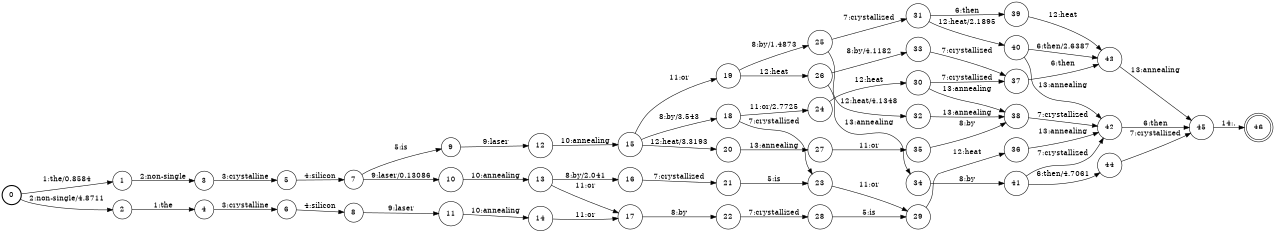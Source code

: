 digraph FST {
rankdir = LR;
size = "8.5,11";
label = "";
center = 1;
orientation = Portrait;
ranksep = "0.4";
nodesep = "0.25";
0 [label = "0", shape = circle, style = bold, fontsize = 14]
	0 -> 1 [label = "1:the/0.8584", fontsize = 14];
	0 -> 2 [label = "2:non-single/4.8711", fontsize = 14];
1 [label = "1", shape = circle, style = solid, fontsize = 14]
	1 -> 3 [label = "2:non-single", fontsize = 14];
2 [label = "2", shape = circle, style = solid, fontsize = 14]
	2 -> 4 [label = "1:the", fontsize = 14];
3 [label = "3", shape = circle, style = solid, fontsize = 14]
	3 -> 5 [label = "3:crystalline", fontsize = 14];
4 [label = "4", shape = circle, style = solid, fontsize = 14]
	4 -> 6 [label = "3:crystalline", fontsize = 14];
5 [label = "5", shape = circle, style = solid, fontsize = 14]
	5 -> 7 [label = "4:silicon", fontsize = 14];
6 [label = "6", shape = circle, style = solid, fontsize = 14]
	6 -> 8 [label = "4:silicon", fontsize = 14];
7 [label = "7", shape = circle, style = solid, fontsize = 14]
	7 -> 9 [label = "5:is", fontsize = 14];
	7 -> 10 [label = "9:laser/0.13086", fontsize = 14];
8 [label = "8", shape = circle, style = solid, fontsize = 14]
	8 -> 11 [label = "9:laser", fontsize = 14];
9 [label = "9", shape = circle, style = solid, fontsize = 14]
	9 -> 12 [label = "9:laser", fontsize = 14];
10 [label = "10", shape = circle, style = solid, fontsize = 14]
	10 -> 13 [label = "10:annealing", fontsize = 14];
11 [label = "11", shape = circle, style = solid, fontsize = 14]
	11 -> 14 [label = "10:annealing", fontsize = 14];
12 [label = "12", shape = circle, style = solid, fontsize = 14]
	12 -> 15 [label = "10:annealing", fontsize = 14];
13 [label = "13", shape = circle, style = solid, fontsize = 14]
	13 -> 16 [label = "8:by/2.041", fontsize = 14];
	13 -> 17 [label = "11:or", fontsize = 14];
14 [label = "14", shape = circle, style = solid, fontsize = 14]
	14 -> 17 [label = "11:or", fontsize = 14];
15 [label = "15", shape = circle, style = solid, fontsize = 14]
	15 -> 18 [label = "8:by/3.543", fontsize = 14];
	15 -> 19 [label = "11:or", fontsize = 14];
	15 -> 20 [label = "12:heat/3.3193", fontsize = 14];
16 [label = "16", shape = circle, style = solid, fontsize = 14]
	16 -> 21 [label = "7:crystallized", fontsize = 14];
17 [label = "17", shape = circle, style = solid, fontsize = 14]
	17 -> 22 [label = "8:by", fontsize = 14];
18 [label = "18", shape = circle, style = solid, fontsize = 14]
	18 -> 23 [label = "7:crystallized", fontsize = 14];
	18 -> 24 [label = "11:or/2.7725", fontsize = 14];
19 [label = "19", shape = circle, style = solid, fontsize = 14]
	19 -> 25 [label = "8:by/1.4873", fontsize = 14];
	19 -> 26 [label = "12:heat", fontsize = 14];
20 [label = "20", shape = circle, style = solid, fontsize = 14]
	20 -> 27 [label = "13:annealing", fontsize = 14];
21 [label = "21", shape = circle, style = solid, fontsize = 14]
	21 -> 23 [label = "5:is", fontsize = 14];
22 [label = "22", shape = circle, style = solid, fontsize = 14]
	22 -> 28 [label = "7:crystallized", fontsize = 14];
23 [label = "23", shape = circle, style = solid, fontsize = 14]
	23 -> 29 [label = "11:or", fontsize = 14];
24 [label = "24", shape = circle, style = solid, fontsize = 14]
	24 -> 30 [label = "12:heat", fontsize = 14];
25 [label = "25", shape = circle, style = solid, fontsize = 14]
	25 -> 31 [label = "7:crystallized", fontsize = 14];
	25 -> 32 [label = "12:heat/4.1348", fontsize = 14];
26 [label = "26", shape = circle, style = solid, fontsize = 14]
	26 -> 33 [label = "8:by/4.1182", fontsize = 14];
	26 -> 34 [label = "13:annealing", fontsize = 14];
27 [label = "27", shape = circle, style = solid, fontsize = 14]
	27 -> 35 [label = "11:or", fontsize = 14];
28 [label = "28", shape = circle, style = solid, fontsize = 14]
	28 -> 29 [label = "5:is", fontsize = 14];
29 [label = "29", shape = circle, style = solid, fontsize = 14]
	29 -> 36 [label = "12:heat", fontsize = 14];
30 [label = "30", shape = circle, style = solid, fontsize = 14]
	30 -> 37 [label = "7:crystallized", fontsize = 14];
	30 -> 38 [label = "13:annealing", fontsize = 14];
31 [label = "31", shape = circle, style = solid, fontsize = 14]
	31 -> 39 [label = "6:then", fontsize = 14];
	31 -> 40 [label = "12:heat/2.1895", fontsize = 14];
32 [label = "32", shape = circle, style = solid, fontsize = 14]
	32 -> 38 [label = "13:annealing", fontsize = 14];
33 [label = "33", shape = circle, style = solid, fontsize = 14]
	33 -> 37 [label = "7:crystallized", fontsize = 14];
34 [label = "34", shape = circle, style = solid, fontsize = 14]
	34 -> 41 [label = "8:by", fontsize = 14];
35 [label = "35", shape = circle, style = solid, fontsize = 14]
	35 -> 38 [label = "8:by", fontsize = 14];
36 [label = "36", shape = circle, style = solid, fontsize = 14]
	36 -> 42 [label = "13:annealing", fontsize = 14];
37 [label = "37", shape = circle, style = solid, fontsize = 14]
	37 -> 43 [label = "6:then", fontsize = 14];
38 [label = "38", shape = circle, style = solid, fontsize = 14]
	38 -> 42 [label = "7:crystallized", fontsize = 14];
39 [label = "39", shape = circle, style = solid, fontsize = 14]
	39 -> 43 [label = "12:heat", fontsize = 14];
40 [label = "40", shape = circle, style = solid, fontsize = 14]
	40 -> 43 [label = "6:then/2.6387", fontsize = 14];
	40 -> 42 [label = "13:annealing", fontsize = 14];
41 [label = "41", shape = circle, style = solid, fontsize = 14]
	41 -> 44 [label = "6:then/4.7061", fontsize = 14];
	41 -> 42 [label = "7:crystallized", fontsize = 14];
42 [label = "42", shape = circle, style = solid, fontsize = 14]
	42 -> 45 [label = "6:then", fontsize = 14];
43 [label = "43", shape = circle, style = solid, fontsize = 14]
	43 -> 45 [label = "13:annealing", fontsize = 14];
44 [label = "44", shape = circle, style = solid, fontsize = 14]
	44 -> 45 [label = "7:crystallized", fontsize = 14];
45 [label = "45", shape = circle, style = solid, fontsize = 14]
	45 -> 46 [label = "14:.", fontsize = 14];
46 [label = "46", shape = doublecircle, style = solid, fontsize = 14]
}
